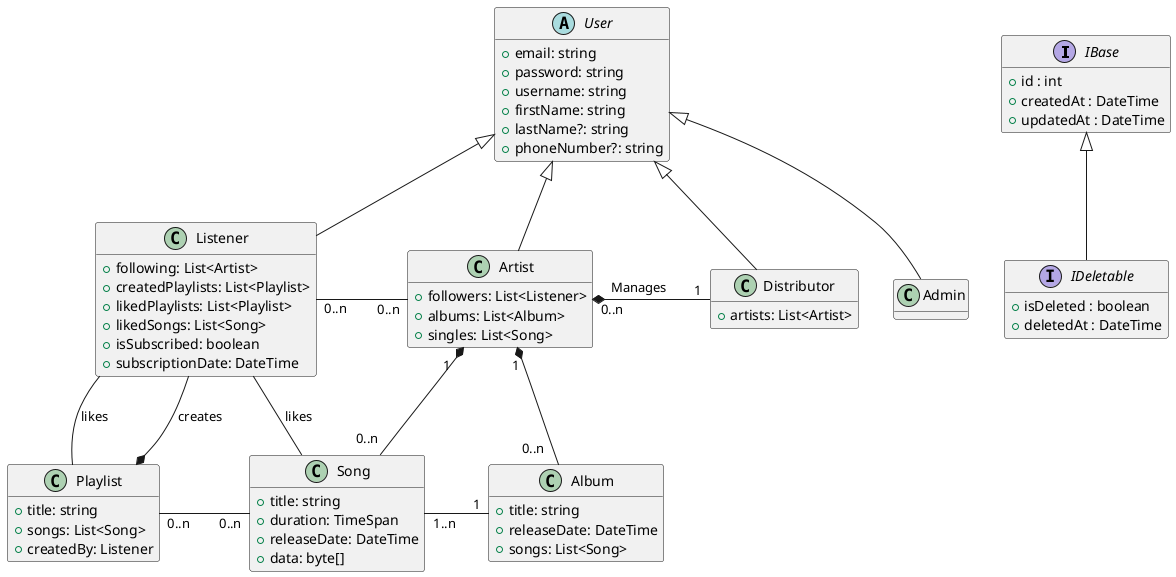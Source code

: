 @startuml Class Diagram

hide methods

interface IBase
{
    +id : int
    +createdAt : DateTime
    +updatedAt : DateTime
}

interface IDeletable
{
    +isDeleted : boolean
    +deletedAt : DateTime
}

abstract User
{
    +email: string
    +password: string
    +username: string
    +firstName: string
    +lastName?: string
    +phoneNumber?: string
}

class Admin
{
}

class Listener
{
    +following: List<Artist>
    +createdPlaylists: List<Playlist>
    +likedPlaylists: List<Playlist>
    +likedSongs: List<Song>
    +isSubscribed: boolean
    +subscriptionDate: DateTime
}

class Distributor
{
    +artists: List<Artist>
}

class Artist
{
    +followers: List<Listener>
    +albums: List<Album>
    +singles: List<Song>
}

class Album
{
    +title: string
    +releaseDate: DateTime
    +songs: List<Song>
}

class Song
{
    +title: string
    +duration: TimeSpan
    +releaseDate: DateTime
    +data: byte[]
}

class Playlist
{
    +title: string
    +songs: List<Song>
    +createdBy: Listener
}


IBase <|-- IDeletable
' IDeletable <|--r Playlist
' IDeletable <|--r User
' IDeletable <|--r Album
' IDeletable <|--r Song

User <|-- Admin
User <|-- Listener
User <|-- Artist
User <|-- Distributor

Artist "0..n" --l "0..n" Listener : "\t\t"
Artist "1  " *-- "0..n  " Song
Artist "1" *-- "0..n   " Album

' Artist "0..n" --r "1" Distributor : "Manages\t\t"
Distributor "1" --l* "0..n" Artist : "Manages\t"

Album "1" --l "1..n" Song : "\t"

Playlist "0..n" --r "0..n" Song : "\t\t"

Listener -- Playlist : "likes\t\t"
Listener --* Playlist : "creates"
Listener -- Song : "likes"
' Song "0..n" -- "0..n" Playlist : "\t\t"
' Playlist "0..n" -- "0..n" Listener : "\t\t"

@enduml